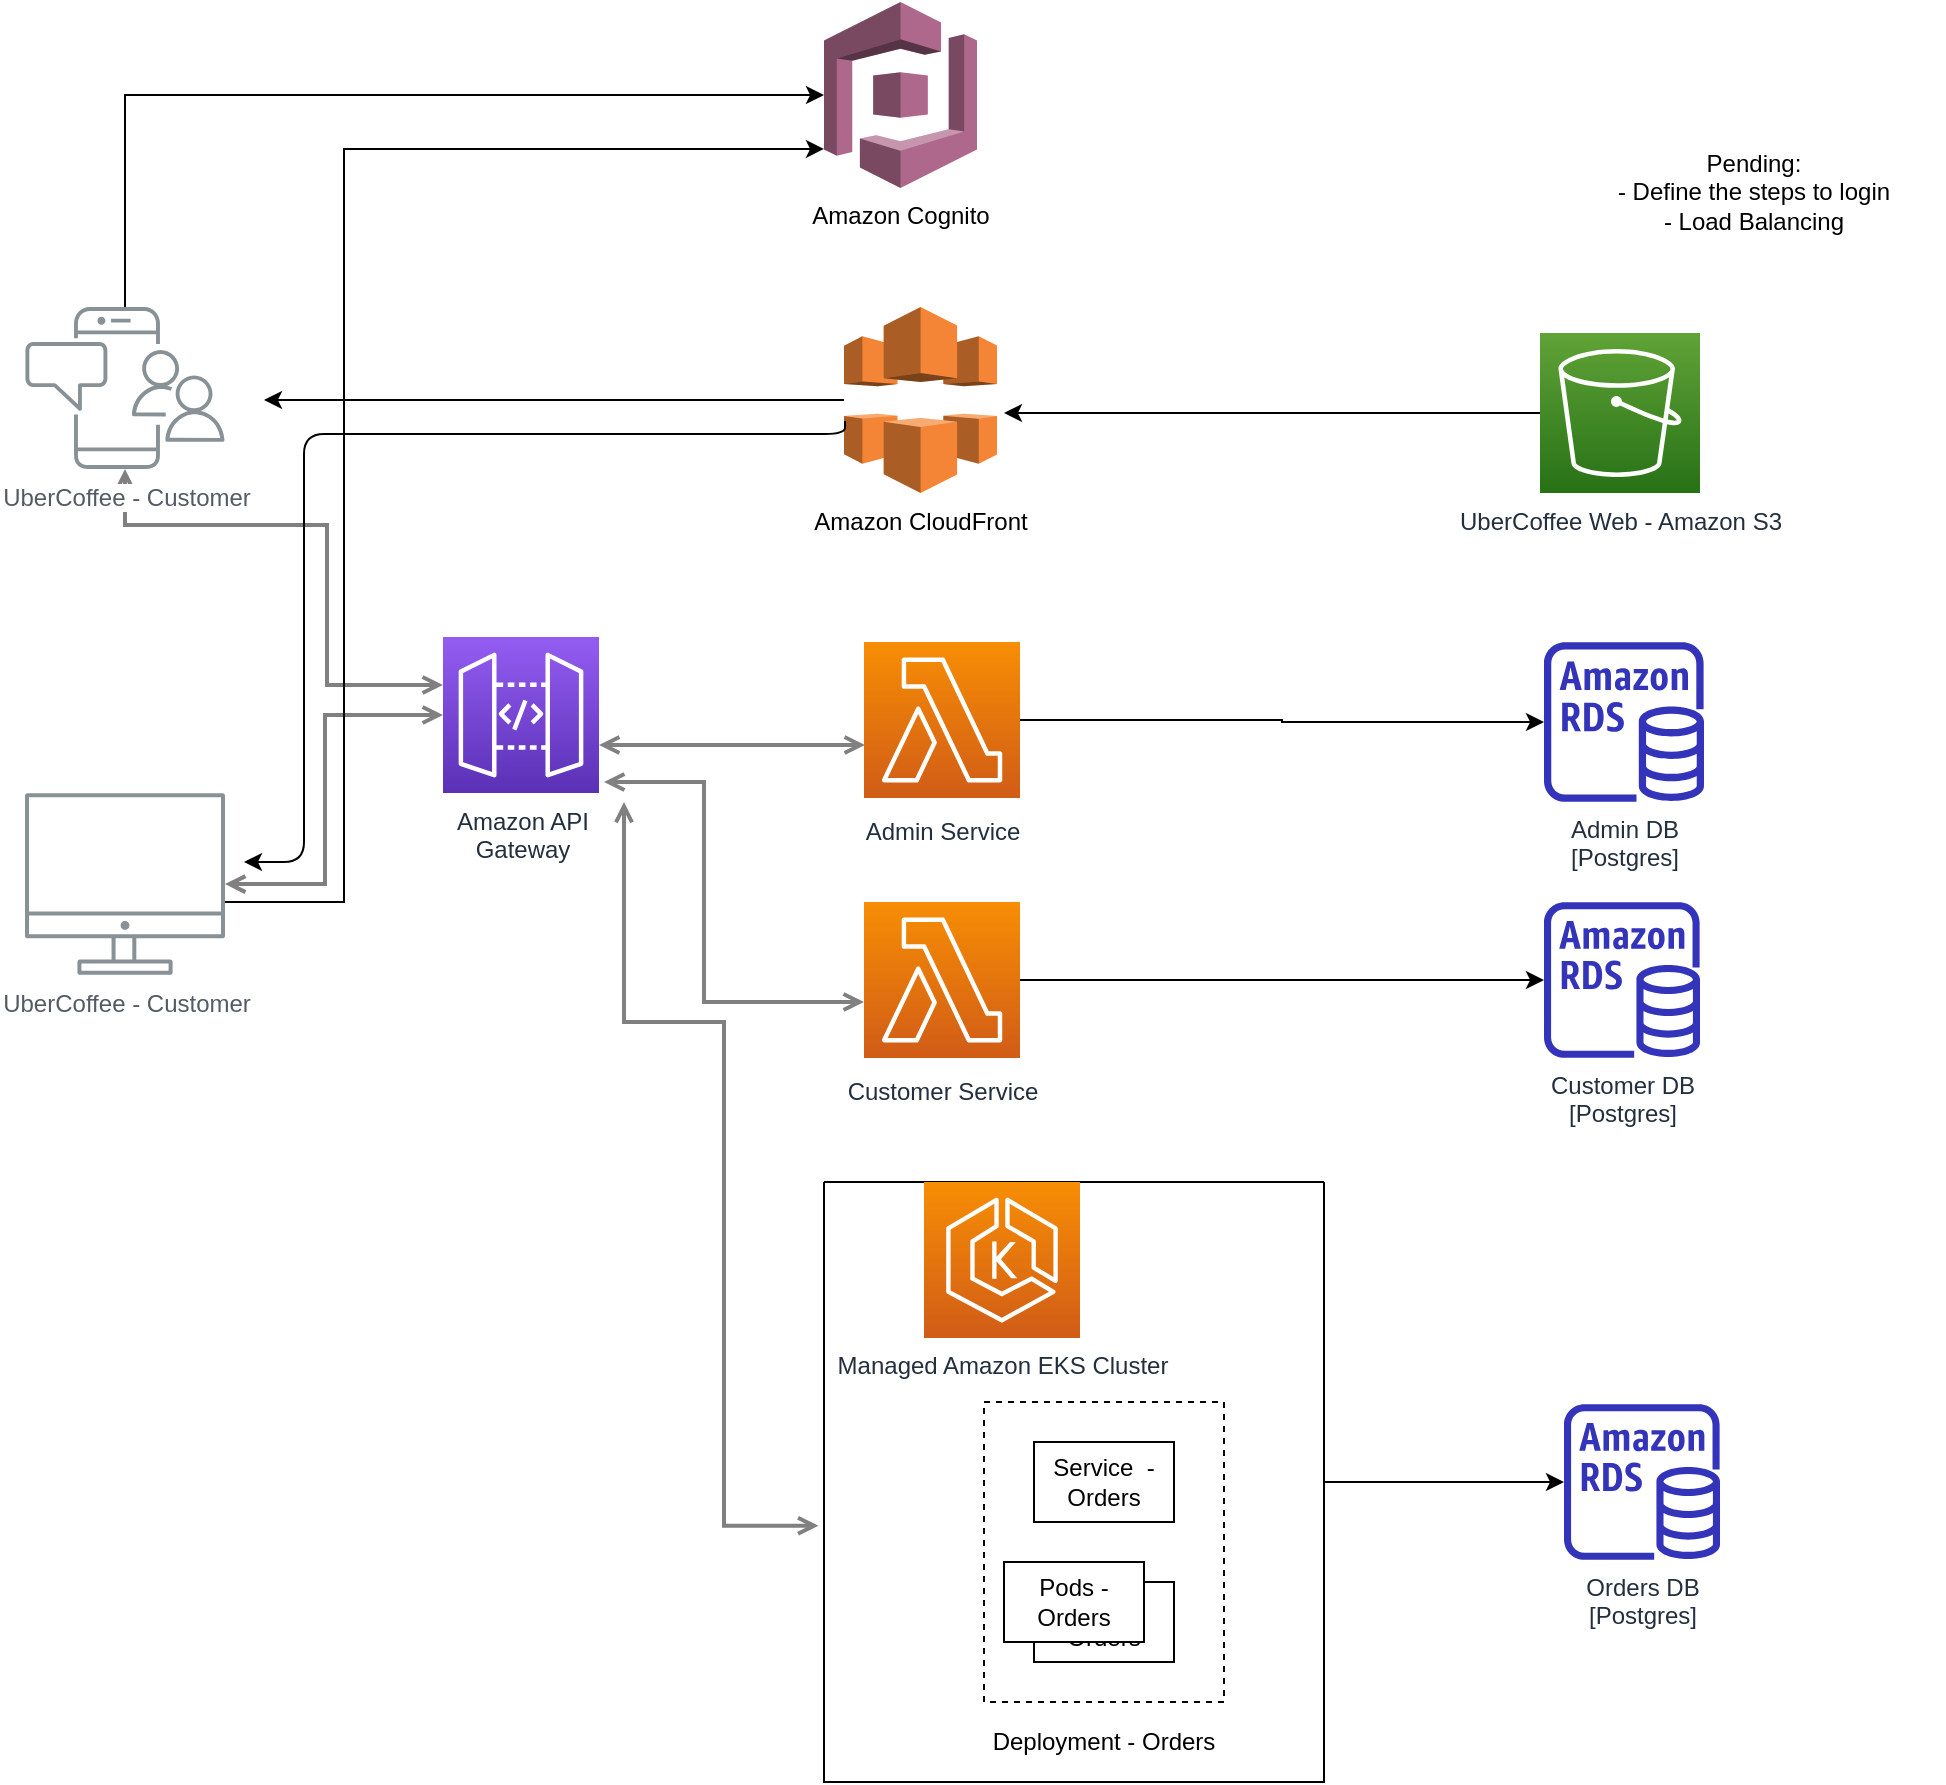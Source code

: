<mxfile version="14.7.5" type="github">
  <diagram id="Ht1M8jgEwFfnCIfOTk4-" name="Page-1">
    <mxGraphModel dx="1584" dy="623" grid="1" gridSize="10" guides="1" tooltips="1" connect="1" arrows="1" fold="1" page="1" pageScale="1" pageWidth="1169" pageHeight="827" math="0" shadow="0">
      <root>
        <mxCell id="0" />
        <mxCell id="1" parent="0" />
        <mxCell id="UEzPUAAOIrF-is8g5C7q-128" style="edgeStyle=orthogonalEdgeStyle;rounded=0;orthogonalLoop=1;jettySize=auto;html=1;startArrow=open;startFill=0;endArrow=open;endFill=0;strokeWidth=2;strokeColor=#808080;" parent="1" source="UEzPUAAOIrF-is8g5C7q-109" target="UEzPUAAOIrF-is8g5C7q-114" edge="1">
          <mxGeometry relative="1" as="geometry">
            <Array as="points">
              <mxPoint x="310.5" y="461.5" />
              <mxPoint x="310.5" y="376.5" />
            </Array>
          </mxGeometry>
        </mxCell>
        <mxCell id="UEzPUAAOIrF-is8g5C7q-127" style="edgeStyle=orthogonalEdgeStyle;rounded=0;orthogonalLoop=1;jettySize=auto;html=1;startArrow=open;startFill=0;endArrow=open;endFill=0;strokeWidth=2;strokeColor=#808080;" parent="1" source="UEzPUAAOIrF-is8g5C7q-110" target="UEzPUAAOIrF-is8g5C7q-114" edge="1">
          <mxGeometry relative="1" as="geometry">
            <Array as="points">
              <mxPoint x="311.5" y="281.5" />
              <mxPoint x="311.5" y="361.5" />
            </Array>
          </mxGeometry>
        </mxCell>
        <mxCell id="UEzPUAAOIrF-is8g5C7q-129" style="edgeStyle=orthogonalEdgeStyle;rounded=0;orthogonalLoop=1;jettySize=auto;html=1;startArrow=open;startFill=0;endArrow=open;endFill=0;strokeWidth=2;strokeColor=#808080;" parent="1" source="UEzPUAAOIrF-is8g5C7q-114" edge="1">
          <mxGeometry relative="1" as="geometry">
            <Array as="points">
              <mxPoint x="510.5" y="391.5" />
              <mxPoint x="510.5" y="391.5" />
            </Array>
            <mxPoint x="580.5" y="391.5" as="targetPoint" />
          </mxGeometry>
        </mxCell>
        <mxCell id="crM16MoAtf8uoVZ7nCeL-25" style="edgeStyle=orthogonalEdgeStyle;rounded=0;orthogonalLoop=1;jettySize=auto;html=1;entryX=0;entryY=0.79;entryDx=0;entryDy=0;entryPerimeter=0;" edge="1" parent="1" source="UEzPUAAOIrF-is8g5C7q-109" target="crM16MoAtf8uoVZ7nCeL-23">
          <mxGeometry relative="1" as="geometry">
            <Array as="points">
              <mxPoint x="320" y="470" />
              <mxPoint x="320" y="94" />
            </Array>
          </mxGeometry>
        </mxCell>
        <mxCell id="UEzPUAAOIrF-is8g5C7q-109" value="UberCoffee - Customer" style="outlineConnect=0;gradientColor=none;fontColor=#545B64;strokeColor=none;fillColor=#879196;dashed=0;verticalLabelPosition=bottom;verticalAlign=top;align=center;html=1;fontSize=12;fontStyle=0;aspect=fixed;shape=mxgraph.aws4.illustration_desktop;pointerEvents=1;labelBackgroundColor=#ffffff;" parent="1" vertex="1">
          <mxGeometry x="160.5" y="415.5" width="100" height="91" as="geometry" />
        </mxCell>
        <mxCell id="crM16MoAtf8uoVZ7nCeL-24" style="edgeStyle=orthogonalEdgeStyle;rounded=0;orthogonalLoop=1;jettySize=auto;html=1;entryX=0;entryY=0.5;entryDx=0;entryDy=0;entryPerimeter=0;" edge="1" parent="1" source="UEzPUAAOIrF-is8g5C7q-110" target="crM16MoAtf8uoVZ7nCeL-23">
          <mxGeometry relative="1" as="geometry">
            <Array as="points">
              <mxPoint x="210" y="67" />
            </Array>
          </mxGeometry>
        </mxCell>
        <mxCell id="UEzPUAAOIrF-is8g5C7q-110" value="UberCoffee - Customer" style="outlineConnect=0;gradientColor=none;fontColor=#545B64;strokeColor=none;fillColor=#879196;dashed=0;verticalLabelPosition=bottom;verticalAlign=top;align=center;html=1;fontSize=12;fontStyle=0;aspect=fixed;shape=mxgraph.aws4.illustration_notification;pointerEvents=1;labelBackgroundColor=#ffffff;" parent="1" vertex="1">
          <mxGeometry x="160.5" y="172.5" width="100" height="81" as="geometry" />
        </mxCell>
        <mxCell id="crM16MoAtf8uoVZ7nCeL-20" style="edgeStyle=orthogonalEdgeStyle;rounded=0;orthogonalLoop=1;jettySize=auto;html=1;" edge="1" parent="1" source="UEzPUAAOIrF-is8g5C7q-113" target="crM16MoAtf8uoVZ7nCeL-17">
          <mxGeometry relative="1" as="geometry" />
        </mxCell>
        <mxCell id="UEzPUAAOIrF-is8g5C7q-113" value="Admin Service" style="outlineConnect=0;fontColor=#232F3E;gradientColor=#F78E04;gradientDirection=north;fillColor=#D05C17;strokeColor=#ffffff;dashed=0;verticalLabelPosition=bottom;verticalAlign=top;align=center;html=1;fontSize=12;fontStyle=0;aspect=fixed;shape=mxgraph.aws4.resourceIcon;resIcon=mxgraph.aws4.lambda;labelBackgroundColor=#ffffff;spacingTop=3;" parent="1" vertex="1">
          <mxGeometry x="580" y="340" width="78" height="78" as="geometry" />
        </mxCell>
        <mxCell id="UEzPUAAOIrF-is8g5C7q-114" value="Amazon API&lt;br&gt;Gateway&lt;br&gt;" style="outlineConnect=0;fontColor=#232F3E;gradientColor=#945DF2;gradientDirection=north;fillColor=#5A30B5;strokeColor=#ffffff;dashed=0;verticalLabelPosition=bottom;verticalAlign=top;align=center;html=1;fontSize=12;fontStyle=0;aspect=fixed;shape=mxgraph.aws4.resourceIcon;resIcon=mxgraph.aws4.api_gateway;labelBackgroundColor=#ffffff;" parent="1" vertex="1">
          <mxGeometry x="369.5" y="337.5" width="78" height="78" as="geometry" />
        </mxCell>
        <mxCell id="crM16MoAtf8uoVZ7nCeL-1" value="UberCoffee Web - Amazon S3" style="outlineConnect=0;fontColor=#232F3E;gradientColor=#60A337;gradientDirection=north;fillColor=#277116;strokeColor=#ffffff;dashed=0;verticalLabelPosition=bottom;verticalAlign=top;align=center;html=1;fontSize=12;fontStyle=0;aspect=fixed;shape=mxgraph.aws4.resourceIcon;resIcon=mxgraph.aws4.s3;labelBackgroundColor=#ffffff;" vertex="1" parent="1">
          <mxGeometry x="918" y="185.5" width="80" height="80" as="geometry" />
        </mxCell>
        <mxCell id="crM16MoAtf8uoVZ7nCeL-2" value="Amazon CloudFront" style="outlineConnect=0;dashed=0;verticalLabelPosition=bottom;verticalAlign=top;align=center;html=1;shape=mxgraph.aws3.cloudfront;fillColor=#F58536;gradientColor=none;" vertex="1" parent="1">
          <mxGeometry x="570" y="172.5" width="76.5" height="93" as="geometry" />
        </mxCell>
        <mxCell id="crM16MoAtf8uoVZ7nCeL-3" value="" style="edgeStyle=segmentEdgeStyle;endArrow=classic;html=1;" edge="1" parent="1" source="crM16MoAtf8uoVZ7nCeL-1">
          <mxGeometry width="50" height="50" relative="1" as="geometry">
            <mxPoint x="530.5" y="541.5" as="sourcePoint" />
            <mxPoint x="650" y="226" as="targetPoint" />
          </mxGeometry>
        </mxCell>
        <mxCell id="crM16MoAtf8uoVZ7nCeL-4" value="" style="edgeStyle=segmentEdgeStyle;endArrow=classic;html=1;" edge="1" parent="1" source="crM16MoAtf8uoVZ7nCeL-2">
          <mxGeometry width="50" height="50" relative="1" as="geometry">
            <mxPoint x="518.25" y="261.5" as="sourcePoint" />
            <mxPoint x="280" y="219" as="targetPoint" />
          </mxGeometry>
        </mxCell>
        <mxCell id="crM16MoAtf8uoVZ7nCeL-5" value="Pending:&lt;br&gt;- Define the steps to login&lt;br&gt;- Load Balancing" style="text;html=1;strokeColor=none;fillColor=none;align=center;verticalAlign=middle;whiteSpace=wrap;rounded=0;" vertex="1" parent="1">
          <mxGeometry x="930" y="70" width="190" height="90" as="geometry" />
        </mxCell>
        <mxCell id="crM16MoAtf8uoVZ7nCeL-21" style="edgeStyle=orthogonalEdgeStyle;rounded=0;orthogonalLoop=1;jettySize=auto;html=1;" edge="1" parent="1" source="crM16MoAtf8uoVZ7nCeL-6" target="crM16MoAtf8uoVZ7nCeL-18">
          <mxGeometry relative="1" as="geometry" />
        </mxCell>
        <mxCell id="crM16MoAtf8uoVZ7nCeL-6" value="Customer Service" style="outlineConnect=0;fontColor=#232F3E;gradientColor=#F78E04;gradientDirection=north;fillColor=#D05C17;strokeColor=#ffffff;dashed=0;verticalLabelPosition=bottom;verticalAlign=top;align=center;html=1;fontSize=12;fontStyle=0;aspect=fixed;shape=mxgraph.aws4.resourceIcon;resIcon=mxgraph.aws4.lambda;labelBackgroundColor=#ffffff;spacingTop=3;" vertex="1" parent="1">
          <mxGeometry x="580" y="470" width="78" height="78" as="geometry" />
        </mxCell>
        <mxCell id="crM16MoAtf8uoVZ7nCeL-7" style="edgeStyle=orthogonalEdgeStyle;rounded=0;orthogonalLoop=1;jettySize=auto;html=1;startArrow=open;startFill=0;endArrow=open;endFill=0;strokeWidth=2;strokeColor=#808080;" edge="1" parent="1" target="crM16MoAtf8uoVZ7nCeL-6">
          <mxGeometry relative="1" as="geometry">
            <Array as="points">
              <mxPoint x="500" y="520" />
            </Array>
            <mxPoint x="450" y="410" as="sourcePoint" />
            <mxPoint x="630.5" y="459" as="targetPoint" />
          </mxGeometry>
        </mxCell>
        <mxCell id="crM16MoAtf8uoVZ7nCeL-22" style="edgeStyle=orthogonalEdgeStyle;rounded=0;orthogonalLoop=1;jettySize=auto;html=1;" edge="1" parent="1" source="crM16MoAtf8uoVZ7nCeL-9" target="crM16MoAtf8uoVZ7nCeL-19">
          <mxGeometry relative="1" as="geometry" />
        </mxCell>
        <mxCell id="crM16MoAtf8uoVZ7nCeL-9" value="" style="swimlane;startSize=0;" vertex="1" parent="1">
          <mxGeometry x="560" y="610" width="250" height="300" as="geometry" />
        </mxCell>
        <mxCell id="crM16MoAtf8uoVZ7nCeL-8" value="Managed Amazon EKS Cluster" style="points=[[0,0,0],[0.25,0,0],[0.5,0,0],[0.75,0,0],[1,0,0],[0,1,0],[0.25,1,0],[0.5,1,0],[0.75,1,0],[1,1,0],[0,0.25,0],[0,0.5,0],[0,0.75,0],[1,0.25,0],[1,0.5,0],[1,0.75,0]];outlineConnect=0;fontColor=#232F3E;gradientColor=#F78E04;gradientDirection=north;fillColor=#D05C17;strokeColor=#ffffff;dashed=0;verticalLabelPosition=bottom;verticalAlign=top;align=center;html=1;fontSize=12;fontStyle=0;aspect=fixed;shape=mxgraph.aws4.resourceIcon;resIcon=mxgraph.aws4.eks;" vertex="1" parent="crM16MoAtf8uoVZ7nCeL-9">
          <mxGeometry x="50" width="78" height="78" as="geometry" />
        </mxCell>
        <mxCell id="crM16MoAtf8uoVZ7nCeL-10" value="" style="rounded=0;whiteSpace=wrap;html=1;dashed=1;" vertex="1" parent="crM16MoAtf8uoVZ7nCeL-9">
          <mxGeometry x="80" y="110" width="120" height="150" as="geometry" />
        </mxCell>
        <mxCell id="crM16MoAtf8uoVZ7nCeL-11" value="Deployment - Orders" style="text;html=1;strokeColor=none;fillColor=none;align=center;verticalAlign=middle;whiteSpace=wrap;rounded=0;dashed=1;" vertex="1" parent="crM16MoAtf8uoVZ7nCeL-9">
          <mxGeometry x="70" y="270" width="140" height="20" as="geometry" />
        </mxCell>
        <mxCell id="crM16MoAtf8uoVZ7nCeL-12" value="Pods - Orders" style="rounded=0;whiteSpace=wrap;html=1;" vertex="1" parent="crM16MoAtf8uoVZ7nCeL-9">
          <mxGeometry x="105" y="200" width="70" height="40" as="geometry" />
        </mxCell>
        <mxCell id="crM16MoAtf8uoVZ7nCeL-13" value="Pods - Orders" style="rounded=0;whiteSpace=wrap;html=1;" vertex="1" parent="crM16MoAtf8uoVZ7nCeL-9">
          <mxGeometry x="90" y="190" width="70" height="40" as="geometry" />
        </mxCell>
        <mxCell id="crM16MoAtf8uoVZ7nCeL-14" value="Service&amp;nbsp; - Orders" style="rounded=0;whiteSpace=wrap;html=1;" vertex="1" parent="crM16MoAtf8uoVZ7nCeL-9">
          <mxGeometry x="105" y="130" width="70" height="40" as="geometry" />
        </mxCell>
        <mxCell id="crM16MoAtf8uoVZ7nCeL-15" style="edgeStyle=orthogonalEdgeStyle;rounded=0;orthogonalLoop=1;jettySize=auto;html=1;startArrow=open;startFill=0;endArrow=open;endFill=0;strokeWidth=2;strokeColor=#808080;entryX=-0.011;entryY=0.573;entryDx=0;entryDy=0;entryPerimeter=0;" edge="1" parent="1" target="crM16MoAtf8uoVZ7nCeL-9">
          <mxGeometry relative="1" as="geometry">
            <Array as="points">
              <mxPoint x="460" y="530" />
              <mxPoint x="510" y="530" />
              <mxPoint x="510" y="782" />
            </Array>
            <mxPoint x="460" y="420" as="sourcePoint" />
            <mxPoint x="590" y="530" as="targetPoint" />
          </mxGeometry>
        </mxCell>
        <mxCell id="crM16MoAtf8uoVZ7nCeL-16" value="" style="edgeStyle=segmentEdgeStyle;endArrow=classic;html=1;exitX=0.007;exitY=0.613;exitDx=0;exitDy=0;exitPerimeter=0;" edge="1" parent="1" source="crM16MoAtf8uoVZ7nCeL-2">
          <mxGeometry width="50" height="50" relative="1" as="geometry">
            <mxPoint x="360" y="236" as="sourcePoint" />
            <mxPoint x="270" y="450" as="targetPoint" />
            <Array as="points">
              <mxPoint x="300" y="236" />
              <mxPoint x="300" y="450" />
            </Array>
          </mxGeometry>
        </mxCell>
        <mxCell id="crM16MoAtf8uoVZ7nCeL-17" value="Admin DB&lt;br&gt;[Postgres]" style="outlineConnect=0;fontColor=#232F3E;gradientColor=none;fillColor=#3334B9;strokeColor=none;dashed=0;verticalLabelPosition=bottom;verticalAlign=top;align=center;html=1;fontSize=12;fontStyle=0;aspect=fixed;pointerEvents=1;shape=mxgraph.aws4.rds_instance;" vertex="1" parent="1">
          <mxGeometry x="920" y="340" width="80" height="80" as="geometry" />
        </mxCell>
        <mxCell id="crM16MoAtf8uoVZ7nCeL-18" value="Customer DB&lt;br&gt;[Postgres]" style="outlineConnect=0;fontColor=#232F3E;gradientColor=none;fillColor=#3334B9;strokeColor=none;dashed=0;verticalLabelPosition=bottom;verticalAlign=top;align=center;html=1;fontSize=12;fontStyle=0;aspect=fixed;pointerEvents=1;shape=mxgraph.aws4.rds_instance;" vertex="1" parent="1">
          <mxGeometry x="920" y="470" width="78" height="78" as="geometry" />
        </mxCell>
        <mxCell id="crM16MoAtf8uoVZ7nCeL-19" value="Orders DB&lt;br&gt;[Postgres]" style="outlineConnect=0;fontColor=#232F3E;gradientColor=none;fillColor=#3334B9;strokeColor=none;dashed=0;verticalLabelPosition=bottom;verticalAlign=top;align=center;html=1;fontSize=12;fontStyle=0;aspect=fixed;pointerEvents=1;shape=mxgraph.aws4.rds_instance;" vertex="1" parent="1">
          <mxGeometry x="930" y="721" width="78" height="78" as="geometry" />
        </mxCell>
        <mxCell id="crM16MoAtf8uoVZ7nCeL-23" value="Amazon Cognito" style="outlineConnect=0;dashed=0;verticalLabelPosition=bottom;verticalAlign=top;align=center;html=1;shape=mxgraph.aws3.cognito;fillColor=#AD688B;gradientColor=none;" vertex="1" parent="1">
          <mxGeometry x="560" y="20" width="76.5" height="93" as="geometry" />
        </mxCell>
      </root>
    </mxGraphModel>
  </diagram>
</mxfile>
